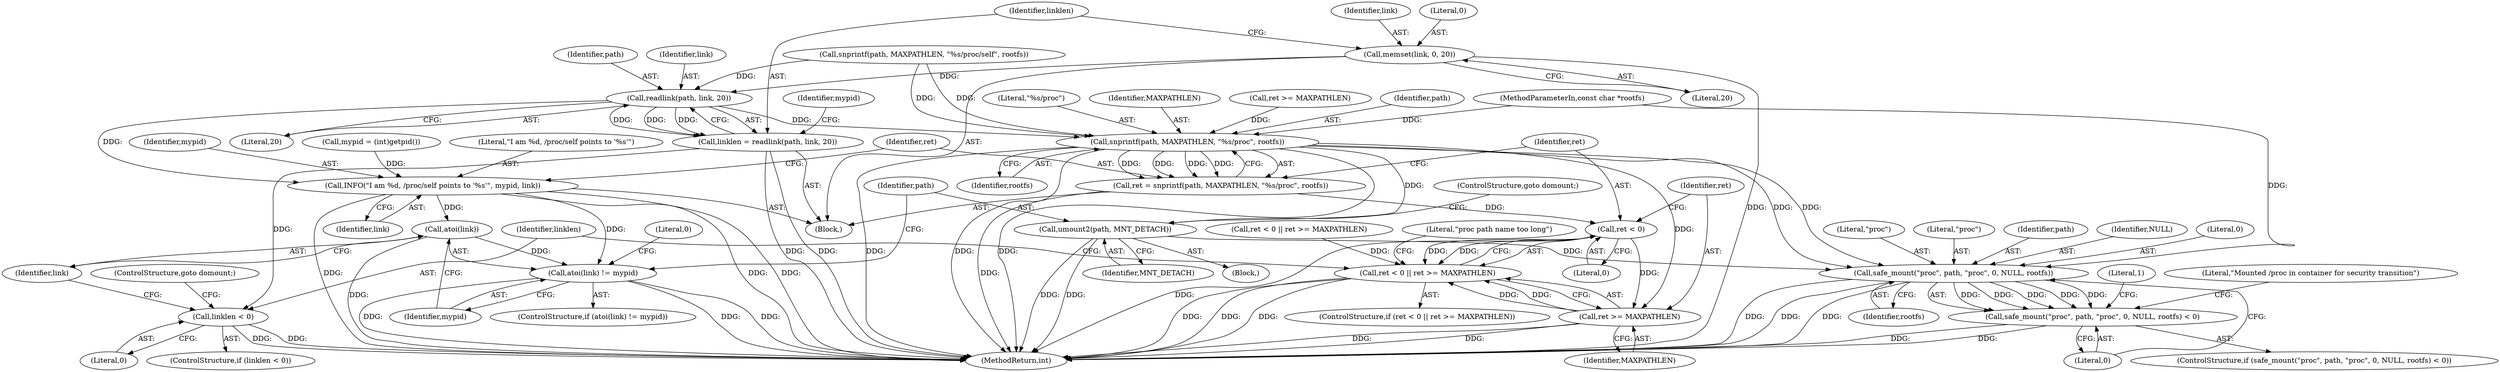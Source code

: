 digraph "0_lxc_592fd47a6245508b79fe6ac819fe6d3b2c1289be_12@API" {
"1000133" [label="(Call,memset(link, 0, 20))"];
"1000139" [label="(Call,readlink(path, link, 20))"];
"1000137" [label="(Call,linklen = readlink(path, link, 20))"];
"1000174" [label="(Call,linklen < 0)"];
"1000148" [label="(Call,INFO(\"I am %d, /proc/self points to '%s'\", mypid, link))"];
"1000180" [label="(Call,atoi(link))"];
"1000179" [label="(Call,atoi(link) != mypid)"];
"1000154" [label="(Call,snprintf(path, MAXPATHLEN, \"%s/proc\", rootfs))"];
"1000152" [label="(Call,ret = snprintf(path, MAXPATHLEN, \"%s/proc\", rootfs))"];
"1000161" [label="(Call,ret < 0)"];
"1000160" [label="(Call,ret < 0 || ret >= MAXPATHLEN)"];
"1000164" [label="(Call,ret >= MAXPATHLEN)"];
"1000184" [label="(Call,umount2(path, MNT_DETACH))"];
"1000193" [label="(Call,safe_mount(\"proc\", path, \"proc\", 0, NULL, rootfs))"];
"1000192" [label="(Call,safe_mount(\"proc\", path, \"proc\", 0, NULL, rootfs) < 0)"];
"1000187" [label="(ControlStructure,goto domount;)"];
"1000154" [label="(Call,snprintf(path, MAXPATHLEN, \"%s/proc\", rootfs))"];
"1000149" [label="(Literal,\"I am %d, /proc/self points to '%s'\")"];
"1000166" [label="(Identifier,MAXPATHLEN)"];
"1000177" [label="(ControlStructure,goto domount;)"];
"1000142" [label="(Literal,20)"];
"1000203" [label="(Literal,1)"];
"1000137" [label="(Call,linklen = readlink(path, link, 20))"];
"1000162" [label="(Identifier,ret)"];
"1000208" [label="(MethodReturn,int)"];
"1000175" [label="(Identifier,linklen)"];
"1000181" [label="(Identifier,link)"];
"1000124" [label="(Call,ret >= MAXPATHLEN)"];
"1000161" [label="(Call,ret < 0)"];
"1000140" [label="(Identifier,path)"];
"1000148" [label="(Call,INFO(\"I am %d, /proc/self points to '%s'\", mypid, link))"];
"1000144" [label="(Identifier,mypid)"];
"1000155" [label="(Identifier,path)"];
"1000153" [label="(Identifier,ret)"];
"1000150" [label="(Identifier,mypid)"];
"1000151" [label="(Identifier,link)"];
"1000163" [label="(Literal,0)"];
"1000173" [label="(ControlStructure,if (linklen < 0))"];
"1000105" [label="(MethodParameterIn,const char *rootfs)"];
"1000179" [label="(Call,atoi(link) != mypid)"];
"1000158" [label="(Identifier,rootfs)"];
"1000189" [label="(Literal,0)"];
"1000192" [label="(Call,safe_mount(\"proc\", path, \"proc\", 0, NULL, rootfs) < 0)"];
"1000160" [label="(Call,ret < 0 || ret >= MAXPATHLEN)"];
"1000182" [label="(Identifier,mypid)"];
"1000196" [label="(Literal,\"proc\")"];
"1000183" [label="(Block,)"];
"1000200" [label="(Literal,0)"];
"1000135" [label="(Literal,0)"];
"1000139" [label="(Call,readlink(path, link, 20))"];
"1000106" [label="(Block,)"];
"1000114" [label="(Call,snprintf(path, MAXPATHLEN, \"%s/proc/self\", rootfs))"];
"1000184" [label="(Call,umount2(path, MNT_DETACH))"];
"1000169" [label="(Literal,\"proc path name too long\")"];
"1000194" [label="(Literal,\"proc\")"];
"1000205" [label="(Literal,\"Mounted /proc in container for security transition\")"];
"1000199" [label="(Identifier,rootfs)"];
"1000143" [label="(Call,mypid = (int)getpid())"];
"1000136" [label="(Literal,20)"];
"1000176" [label="(Literal,0)"];
"1000165" [label="(Identifier,ret)"];
"1000120" [label="(Call,ret < 0 || ret >= MAXPATHLEN)"];
"1000159" [label="(ControlStructure,if (ret < 0 || ret >= MAXPATHLEN))"];
"1000195" [label="(Identifier,path)"];
"1000174" [label="(Call,linklen < 0)"];
"1000133" [label="(Call,memset(link, 0, 20))"];
"1000157" [label="(Literal,\"%s/proc\")"];
"1000186" [label="(Identifier,MNT_DETACH)"];
"1000178" [label="(ControlStructure,if (atoi(link) != mypid))"];
"1000180" [label="(Call,atoi(link))"];
"1000164" [label="(Call,ret >= MAXPATHLEN)"];
"1000141" [label="(Identifier,link)"];
"1000191" [label="(ControlStructure,if (safe_mount(\"proc\", path, \"proc\", 0, NULL, rootfs) < 0))"];
"1000185" [label="(Identifier,path)"];
"1000152" [label="(Call,ret = snprintf(path, MAXPATHLEN, \"%s/proc\", rootfs))"];
"1000134" [label="(Identifier,link)"];
"1000156" [label="(Identifier,MAXPATHLEN)"];
"1000198" [label="(Identifier,NULL)"];
"1000138" [label="(Identifier,linklen)"];
"1000197" [label="(Literal,0)"];
"1000193" [label="(Call,safe_mount(\"proc\", path, \"proc\", 0, NULL, rootfs))"];
"1000133" -> "1000106"  [label="AST: "];
"1000133" -> "1000136"  [label="CFG: "];
"1000134" -> "1000133"  [label="AST: "];
"1000135" -> "1000133"  [label="AST: "];
"1000136" -> "1000133"  [label="AST: "];
"1000138" -> "1000133"  [label="CFG: "];
"1000133" -> "1000208"  [label="DDG: "];
"1000133" -> "1000139"  [label="DDG: "];
"1000139" -> "1000137"  [label="AST: "];
"1000139" -> "1000142"  [label="CFG: "];
"1000140" -> "1000139"  [label="AST: "];
"1000141" -> "1000139"  [label="AST: "];
"1000142" -> "1000139"  [label="AST: "];
"1000137" -> "1000139"  [label="CFG: "];
"1000139" -> "1000137"  [label="DDG: "];
"1000139" -> "1000137"  [label="DDG: "];
"1000139" -> "1000137"  [label="DDG: "];
"1000114" -> "1000139"  [label="DDG: "];
"1000139" -> "1000148"  [label="DDG: "];
"1000139" -> "1000154"  [label="DDG: "];
"1000137" -> "1000106"  [label="AST: "];
"1000138" -> "1000137"  [label="AST: "];
"1000144" -> "1000137"  [label="CFG: "];
"1000137" -> "1000208"  [label="DDG: "];
"1000137" -> "1000208"  [label="DDG: "];
"1000137" -> "1000174"  [label="DDG: "];
"1000174" -> "1000173"  [label="AST: "];
"1000174" -> "1000176"  [label="CFG: "];
"1000175" -> "1000174"  [label="AST: "];
"1000176" -> "1000174"  [label="AST: "];
"1000177" -> "1000174"  [label="CFG: "];
"1000181" -> "1000174"  [label="CFG: "];
"1000174" -> "1000208"  [label="DDG: "];
"1000174" -> "1000208"  [label="DDG: "];
"1000148" -> "1000106"  [label="AST: "];
"1000148" -> "1000151"  [label="CFG: "];
"1000149" -> "1000148"  [label="AST: "];
"1000150" -> "1000148"  [label="AST: "];
"1000151" -> "1000148"  [label="AST: "];
"1000153" -> "1000148"  [label="CFG: "];
"1000148" -> "1000208"  [label="DDG: "];
"1000148" -> "1000208"  [label="DDG: "];
"1000148" -> "1000208"  [label="DDG: "];
"1000143" -> "1000148"  [label="DDG: "];
"1000148" -> "1000180"  [label="DDG: "];
"1000148" -> "1000179"  [label="DDG: "];
"1000180" -> "1000179"  [label="AST: "];
"1000180" -> "1000181"  [label="CFG: "];
"1000181" -> "1000180"  [label="AST: "];
"1000182" -> "1000180"  [label="CFG: "];
"1000180" -> "1000208"  [label="DDG: "];
"1000180" -> "1000179"  [label="DDG: "];
"1000179" -> "1000178"  [label="AST: "];
"1000179" -> "1000182"  [label="CFG: "];
"1000182" -> "1000179"  [label="AST: "];
"1000185" -> "1000179"  [label="CFG: "];
"1000189" -> "1000179"  [label="CFG: "];
"1000179" -> "1000208"  [label="DDG: "];
"1000179" -> "1000208"  [label="DDG: "];
"1000179" -> "1000208"  [label="DDG: "];
"1000154" -> "1000152"  [label="AST: "];
"1000154" -> "1000158"  [label="CFG: "];
"1000155" -> "1000154"  [label="AST: "];
"1000156" -> "1000154"  [label="AST: "];
"1000157" -> "1000154"  [label="AST: "];
"1000158" -> "1000154"  [label="AST: "];
"1000152" -> "1000154"  [label="CFG: "];
"1000154" -> "1000208"  [label="DDG: "];
"1000154" -> "1000208"  [label="DDG: "];
"1000154" -> "1000208"  [label="DDG: "];
"1000154" -> "1000152"  [label="DDG: "];
"1000154" -> "1000152"  [label="DDG: "];
"1000154" -> "1000152"  [label="DDG: "];
"1000154" -> "1000152"  [label="DDG: "];
"1000124" -> "1000154"  [label="DDG: "];
"1000114" -> "1000154"  [label="DDG: "];
"1000114" -> "1000154"  [label="DDG: "];
"1000105" -> "1000154"  [label="DDG: "];
"1000154" -> "1000164"  [label="DDG: "];
"1000154" -> "1000184"  [label="DDG: "];
"1000154" -> "1000193"  [label="DDG: "];
"1000154" -> "1000193"  [label="DDG: "];
"1000152" -> "1000106"  [label="AST: "];
"1000153" -> "1000152"  [label="AST: "];
"1000162" -> "1000152"  [label="CFG: "];
"1000152" -> "1000208"  [label="DDG: "];
"1000152" -> "1000161"  [label="DDG: "];
"1000161" -> "1000160"  [label="AST: "];
"1000161" -> "1000163"  [label="CFG: "];
"1000162" -> "1000161"  [label="AST: "];
"1000163" -> "1000161"  [label="AST: "];
"1000165" -> "1000161"  [label="CFG: "];
"1000160" -> "1000161"  [label="CFG: "];
"1000161" -> "1000208"  [label="DDG: "];
"1000161" -> "1000160"  [label="DDG: "];
"1000161" -> "1000160"  [label="DDG: "];
"1000161" -> "1000164"  [label="DDG: "];
"1000160" -> "1000159"  [label="AST: "];
"1000160" -> "1000164"  [label="CFG: "];
"1000164" -> "1000160"  [label="AST: "];
"1000169" -> "1000160"  [label="CFG: "];
"1000175" -> "1000160"  [label="CFG: "];
"1000160" -> "1000208"  [label="DDG: "];
"1000160" -> "1000208"  [label="DDG: "];
"1000160" -> "1000208"  [label="DDG: "];
"1000120" -> "1000160"  [label="DDG: "];
"1000164" -> "1000160"  [label="DDG: "];
"1000164" -> "1000160"  [label="DDG: "];
"1000164" -> "1000166"  [label="CFG: "];
"1000165" -> "1000164"  [label="AST: "];
"1000166" -> "1000164"  [label="AST: "];
"1000164" -> "1000208"  [label="DDG: "];
"1000164" -> "1000208"  [label="DDG: "];
"1000184" -> "1000183"  [label="AST: "];
"1000184" -> "1000186"  [label="CFG: "];
"1000185" -> "1000184"  [label="AST: "];
"1000186" -> "1000184"  [label="AST: "];
"1000187" -> "1000184"  [label="CFG: "];
"1000184" -> "1000208"  [label="DDG: "];
"1000184" -> "1000208"  [label="DDG: "];
"1000184" -> "1000193"  [label="DDG: "];
"1000193" -> "1000192"  [label="AST: "];
"1000193" -> "1000199"  [label="CFG: "];
"1000194" -> "1000193"  [label="AST: "];
"1000195" -> "1000193"  [label="AST: "];
"1000196" -> "1000193"  [label="AST: "];
"1000197" -> "1000193"  [label="AST: "];
"1000198" -> "1000193"  [label="AST: "];
"1000199" -> "1000193"  [label="AST: "];
"1000200" -> "1000193"  [label="CFG: "];
"1000193" -> "1000208"  [label="DDG: "];
"1000193" -> "1000208"  [label="DDG: "];
"1000193" -> "1000208"  [label="DDG: "];
"1000193" -> "1000192"  [label="DDG: "];
"1000193" -> "1000192"  [label="DDG: "];
"1000193" -> "1000192"  [label="DDG: "];
"1000193" -> "1000192"  [label="DDG: "];
"1000193" -> "1000192"  [label="DDG: "];
"1000105" -> "1000193"  [label="DDG: "];
"1000192" -> "1000191"  [label="AST: "];
"1000192" -> "1000200"  [label="CFG: "];
"1000200" -> "1000192"  [label="AST: "];
"1000203" -> "1000192"  [label="CFG: "];
"1000205" -> "1000192"  [label="CFG: "];
"1000192" -> "1000208"  [label="DDG: "];
"1000192" -> "1000208"  [label="DDG: "];
}
